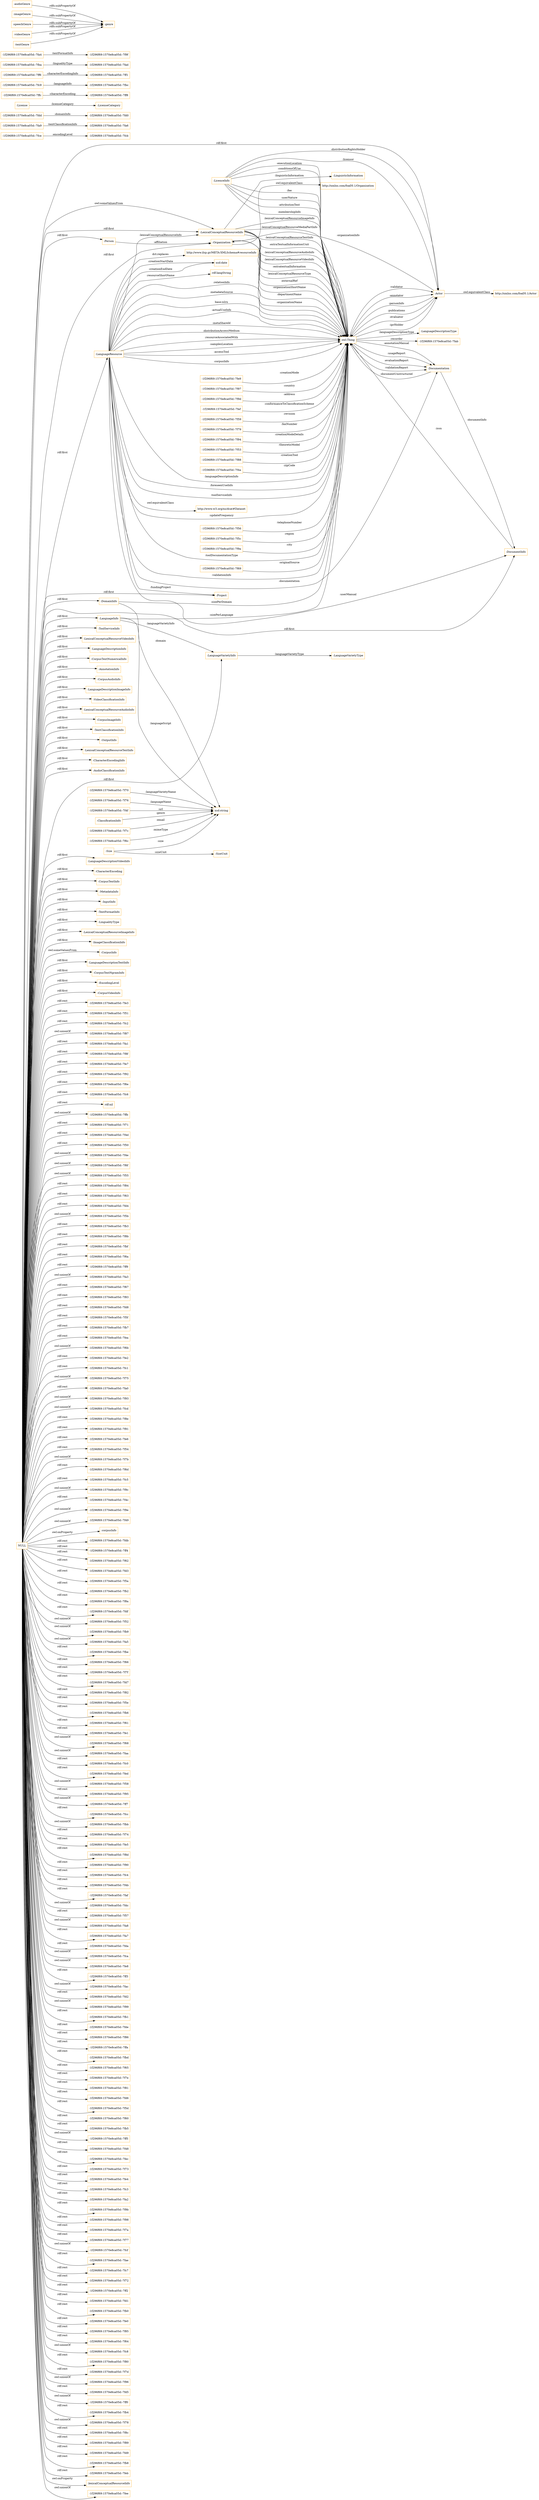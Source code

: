 digraph ar2dtool_diagram { 
rankdir=LR;
size="1501"
node [shape = rectangle, color="orange"]; ":Person" "-1f296f69:1570e8ca05d:-7f56" ":ToolServiceInfo" ":DocumentInfo" ":Actor" ":LexicalConceptualResourceVideoInfo" "-1f296f69:1570e8ca05d:-7f5c" "-1f296f69:1570e8ca05d:-7fab" "-1f296f69:1570e8ca05d:-7fcb" ":LanguageDescriptionInfo" ":CorpusTextNumericalInfo" "-1f296f69:1570e8ca05d:-7f76" "-1f296f69:1570e8ca05d:-7fa6" "-1f296f69:1570e8ca05d:-7fdd" "-1f296f69:1570e8ca05d:-7f4f" ":AnnotationInfo" "http://xmlns.com/foaf/0.1/Actor" ":License" ":CorpusAudioInfo" ":ClassificationInfo" "-1f296f69:1570e8ca05d:-7f9a" "-1f296f69:1570e8ca05d:-7ff8" ":LanguageDescriptionImageInfo" ":VideoClassificationInfo" ":Project" "-1f296f69:1570e8ca05d:-7fbc" ":LanguageDescriptionType" ":LexicalConceptualResourceAudioInfo" ":CorpusImageInfo" ":TextClassificationInfo" ":OutputInfo" "-1f296f69:1570e8ca05d:-7ff6" "-1f296f69:1570e8ca05d:-7f69" ":LicenceInfo" ":LexicalConceptualResourceTextInfo" ":LanguageResource" "-1f296f69:1570e8ca05d:-7ff1" ":Organization" "-1f296f69:1570e8ca05d:-7fd0" ":CharacterEncodingInfo" ":LexicalConceptualResourceInfo" ":AudioClassificationInfo" ":LanguageVarietyInfo" ":LanguageDescriptionVideoInfo" ":CharacterEncoding" ":Size" ":Documentation" ":LanguageVarietyType" "-1f296f69:1570e8ca05d:-7fe9" ":CorpusTextInfo" "http://xmlns.com/foaf/0.1/Organization" ":MetadataInfo" ":InputInfo" "-1f296f69:1570e8ca05d:-7ffc" ":DomainInfo" ":LicenseCategory" ":LanguageInfo" "-1f296f69:1570e8ca05d:-7f97" "-1f296f69:1570e8ca05d:-7f9d" "-1f296f69:1570e8ca05d:-7f4a" ":TextFormatInfo" "-1f296f69:1570e8ca05d:-7f7c" ":LingualityType" "-1f296f69:1570e8ca05d:-7fef" ":LexicalConceptualResourceImageInfo" "-1f296f69:1570e8ca05d:-7fc9" ":ImageClassificationInfo" ":CorpusInfo" "-1f296f69:1570e8ca05d:-7f59" ":LanguageDescriptionTextInfo" "-1f296f69:1570e8ca05d:-7f79" "-1f296f69:1570e8ca05d:-7fba" "-1f296f69:1570e8ca05d:-7fa9" ":CorpusTextNgramInfo" "http://www.w3.org/ns/dcat#Dataset" ":EncodingLevel" ":CorpusVideoInfo" "-1f296f69:1570e8ca05d:-7f6c" "-1f296f69:1570e8ca05d:-7f94" "-1f296f69:1570e8ca05d:-7fce" "-1f296f69:1570e8ca05d:-7f70" "-1f296f69:1570e8ca05d:-7f53" ":SizeUnit" "-1f296f69:1570e8ca05d:-7fad" "-1f296f69:1570e8ca05d:-7f9f" "-1f296f69:1570e8ca05d:-7fa4" "-1f296f69:1570e8ca05d:-7f88" ":LinguisticInformation" ; /*classes style*/
	":Organization" -> "http://xmlns.com/foaf/0.1/Organization" [ label = "owl:equivalentClass" ];
	":audioGenre" -> ":genre" [ label = "rdfs:subPropertyOf" ];
	":imageGenre" -> ":genre" [ label = "rdfs:subPropertyOf" ];
	":speechGenre" -> ":genre" [ label = "rdfs:subPropertyOf" ];
	":videoGenre" -> ":genre" [ label = "rdfs:subPropertyOf" ];
	":textGenre" -> ":genre" [ label = "rdfs:subPropertyOf" ];
	":LanguageResource" -> "http://www.ilsp.gr/META-XMLSchema#resourceInfo" [ label = "dct:replaces" ];
	":LanguageResource" -> "http://www.w3.org/ns/dcat#Dataset" [ label = "owl:equivalentClass" ];
	"NULL" -> "-1f296f69:1570e8ca05d:-7fe3" [ label = "rdf:rest" ];
	"NULL" -> "-1f296f69:1570e8ca05d:-7f51" [ label = "rdf:rest" ];
	"NULL" -> "-1f296f69:1570e8ca05d:-7fc2" [ label = "rdf:rest" ];
	"NULL" -> "-1f296f69:1570e8ca05d:-7f87" [ label = "owl:unionOf" ];
	"NULL" -> "-1f296f69:1570e8ca05d:-7fa1" [ label = "rdf:rest" ];
	"NULL" -> ":DomainInfo" [ label = "rdf:first" ];
	"NULL" -> "-1f296f69:1570e8ca05d:-7f8f" [ label = "rdf:rest" ];
	"NULL" -> "-1f296f69:1570e8ca05d:-7fe7" [ label = "rdf:rest" ];
	"NULL" -> "-1f296f69:1570e8ca05d:-7f92" [ label = "rdf:rest" ];
	"NULL" -> ":CorpusTextNumericalInfo" [ label = "rdf:first" ];
	"NULL" -> "-1f296f69:1570e8ca05d:-7f6e" [ label = "rdf:rest" ];
	"NULL" -> "-1f296f69:1570e8ca05d:-7fc6" [ label = "rdf:rest" ];
	"NULL" -> "rdf:nil" [ label = "rdf:rest" ];
	"NULL" -> "-1f296f69:1570e8ca05d:-7ffb" [ label = "owl:unionOf" ];
	"NULL" -> "-1f296f69:1570e8ca05d:-7f71" [ label = "rdf:rest" ];
	"NULL" -> "-1f296f69:1570e8ca05d:-7f4d" [ label = "rdf:rest" ];
	"NULL" -> "-1f296f69:1570e8ca05d:-7f50" [ label = "rdf:rest" ];
	"NULL" -> "-1f296f69:1570e8ca05d:-7f4e" [ label = "owl:unionOf" ];
	"NULL" -> "-1f296f69:1570e8ca05d:-7f6f" [ label = "owl:unionOf" ];
	"NULL" -> ":CorpusImageInfo" [ label = "rdf:first" ];
	"NULL" -> ":LexicalConceptualResourceVideoInfo" [ label = "rdf:first" ];
	"NULL" -> "-1f296f69:1570e8ca05d:-7f55" [ label = "owl:unionOf" ];
	"NULL" -> "-1f296f69:1570e8ca05d:-7f84" [ label = "rdf:rest" ];
	"NULL" -> "-1f296f69:1570e8ca05d:-7f63" [ label = "rdf:rest" ];
	"NULL" -> "-1f296f69:1570e8ca05d:-7fd4" [ label = "rdf:rest" ];
	"NULL" -> "-1f296f69:1570e8ca05d:-7f5b" [ label = "owl:unionOf" ];
	"NULL" -> "-1f296f69:1570e8ca05d:-7fb3" [ label = "rdf:rest" ];
	"NULL" -> ":Organization" [ label = "rdf:first" ];
	"NULL" -> "-1f296f69:1570e8ca05d:-7f8b" [ label = "rdf:rest" ];
	"NULL" -> "-1f296f69:1570e8ca05d:-7fbf" [ label = "rdf:rest" ];
	"NULL" -> "-1f296f69:1570e8ca05d:-7f6a" [ label = "rdf:rest" ];
	"NULL" -> "-1f296f69:1570e8ca05d:-7ff9" [ label = "rdf:rest" ];
	"NULL" -> "-1f296f69:1570e8ca05d:-7fa3" [ label = "owl:unionOf" ];
	"NULL" -> "-1f296f69:1570e8ca05d:-7f67" [ label = "rdf:rest" ];
	"NULL" -> "-1f296f69:1570e8ca05d:-7f83" [ label = "rdf:rest" ];
	"NULL" -> "-1f296f69:1570e8ca05d:-7fd8" [ label = "rdf:rest" ];
	"NULL" -> "-1f296f69:1570e8ca05d:-7f5f" [ label = "rdf:rest" ];
	"NULL" -> "-1f296f69:1570e8ca05d:-7fb7" [ label = "rdf:rest" ];
	"NULL" -> ":LanguageVarietyInfo" [ label = "rdf:first" ];
	"NULL" -> "-1f296f69:1570e8ca05d:-7fea" [ label = "rdf:rest" ];
	"NULL" -> ":LexicalConceptualResourceImageInfo" [ label = "rdf:first" ];
	"NULL" -> "-1f296f69:1570e8ca05d:-7f6b" [ label = "owl:unionOf" ];
	"NULL" -> "-1f296f69:1570e8ca05d:-7fe2" [ label = "rdf:rest" ];
	"NULL" -> ":CharacterEncodingInfo" [ label = "rdf:first" ];
	"NULL" -> "-1f296f69:1570e8ca05d:-7fc1" [ label = "rdf:rest" ];
	"NULL" -> "-1f296f69:1570e8ca05d:-7f75" [ label = "owl:unionOf" ];
	"NULL" -> "-1f296f69:1570e8ca05d:-7fa0" [ label = "rdf:rest" ];
	"NULL" -> "-1f296f69:1570e8ca05d:-7f93" [ label = "owl:unionOf" ];
	"NULL" -> "-1f296f69:1570e8ca05d:-7fcd" [ label = "owl:unionOf" ];
	"NULL" -> "-1f296f69:1570e8ca05d:-7f8e" [ label = "rdf:rest" ];
	"NULL" -> "-1f296f69:1570e8ca05d:-7f91" [ label = "rdf:rest" ];
	"NULL" -> "-1f296f69:1570e8ca05d:-7fe6" [ label = "rdf:rest" ];
	"NULL" -> "-1f296f69:1570e8ca05d:-7f54" [ label = "rdf:rest" ];
	"NULL" -> "-1f296f69:1570e8ca05d:-7f7b" [ label = "owl:unionOf" ];
	"NULL" -> "-1f296f69:1570e8ca05d:-7f6d" [ label = "rdf:rest" ];
	"NULL" -> "-1f296f69:1570e8ca05d:-7fc5" [ label = "rdf:rest" ];
	"NULL" -> "-1f296f69:1570e8ca05d:-7f9c" [ label = "owl:unionOf" ];
	"NULL" -> "-1f296f69:1570e8ca05d:-7f4c" [ label = "rdf:rest" ];
	"NULL" -> ":ToolServiceInfo" [ label = "rdf:first" ];
	"NULL" -> ":EncodingLevel" [ label = "rdf:first" ];
	"NULL" -> "-1f296f69:1570e8ca05d:-7f9e" [ label = "owl:unionOf" ];
	"NULL" -> "-1f296f69:1570e8ca05d:-7f49" [ label = "owl:unionOf" ];
	"NULL" -> ":corpusInfo" [ label = "owl:onProperty" ];
	"NULL" -> "-1f296f69:1570e8ca05d:-7fdb" [ label = "rdf:rest" ];
	"NULL" -> ":Actor" [ label = "rdf:first" ];
	"NULL" -> "-1f296f69:1570e8ca05d:-7ff4" [ label = "rdf:rest" ];
	"NULL" -> "-1f296f69:1570e8ca05d:-7f62" [ label = "rdf:rest" ];
	"NULL" -> "-1f296f69:1570e8ca05d:-7fd3" [ label = "rdf:rest" ];
	"NULL" -> ":VideoClassificationInfo" [ label = "rdf:first" ];
	"NULL" -> "-1f296f69:1570e8ca05d:-7f5a" [ label = "rdf:rest" ];
	"NULL" -> "-1f296f69:1570e8ca05d:-7fb2" [ label = "rdf:rest" ];
	"NULL" -> ":Person" [ label = "rdf:first" ];
	"NULL" -> ":CorpusAudioInfo" [ label = "rdf:first" ];
	"NULL" -> "-1f296f69:1570e8ca05d:-7f8a" [ label = "rdf:rest" ];
	"NULL" -> "-1f296f69:1570e8ca05d:-7fdf" [ label = "rdf:rest" ];
	"NULL" -> "-1f296f69:1570e8ca05d:-7f52" [ label = "owl:unionOf" ];
	"NULL" -> ":CharacterEncoding" [ label = "rdf:first" ];
	"NULL" -> "-1f296f69:1570e8ca05d:-7fb9" [ label = "owl:unionOf" ];
	"NULL" -> "-1f296f69:1570e8ca05d:-7fa5" [ label = "owl:unionOf" ];
	"NULL" -> "-1f296f69:1570e8ca05d:-7fbe" [ label = "rdf:rest" ];
	"NULL" -> ":AudioClassificationInfo" [ label = "rdf:first" ];
	"NULL" -> "-1f296f69:1570e8ca05d:-7f66" [ label = "rdf:rest" ];
	"NULL" -> "-1f296f69:1570e8ca05d:-7f7f" [ label = "rdf:rest" ];
	"NULL" -> "-1f296f69:1570e8ca05d:-7fd7" [ label = "rdf:rest" ];
	"NULL" -> "-1f296f69:1570e8ca05d:-7f82" [ label = "rdf:rest" ];
	"NULL" -> "-1f296f69:1570e8ca05d:-7f5e" [ label = "rdf:rest" ];
	"NULL" -> "-1f296f69:1570e8ca05d:-7fb6" [ label = "rdf:rest" ];
	"NULL" -> "-1f296f69:1570e8ca05d:-7f61" [ label = "rdf:rest" ];
	"NULL" -> ":TextClassificationInfo" [ label = "rdf:first" ];
	"NULL" -> "-1f296f69:1570e8ca05d:-7fe1" [ label = "rdf:rest" ];
	"NULL" -> "-1f296f69:1570e8ca05d:-7f68" [ label = "owl:unionOf" ];
	"NULL" -> "-1f296f69:1570e8ca05d:-7faa" [ label = "owl:unionOf" ];
	"NULL" -> "-1f296f69:1570e8ca05d:-7fc0" [ label = "rdf:rest" ];
	"NULL" -> ":DocumentInfo" [ label = "rdf:first" ];
	"NULL" -> "-1f296f69:1570e8ca05d:-7fed" [ label = "rdf:rest" ];
	"NULL" -> ":LexicalConceptualResourceTextInfo" [ label = "rdf:first" ];
	"NULL" -> "-1f296f69:1570e8ca05d:-7f58" [ label = "owl:unionOf" ];
	"NULL" -> "-1f296f69:1570e8ca05d:-7f95" [ label = "rdf:rest" ];
	"NULL" -> "-1f296f69:1570e8ca05d:-7ff7" [ label = "owl:unionOf" ];
	"NULL" -> "-1f296f69:1570e8ca05d:-7fcc" [ label = "rdf:rest" ];
	"NULL" -> "-1f296f69:1570e8ca05d:-7fbb" [ label = "owl:unionOf" ];
	"NULL" -> "-1f296f69:1570e8ca05d:-7f74" [ label = "rdf:rest" ];
	"NULL" -> "-1f296f69:1570e8ca05d:-7fe5" [ label = "rdf:rest" ];
	"NULL" -> "-1f296f69:1570e8ca05d:-7f8d" [ label = "rdf:rest" ];
	"NULL" -> ":CorpusInfo" [ label = "owl:someValuesFrom" ];
	"NULL" -> "-1f296f69:1570e8ca05d:-7f90" [ label = "rdf:rest" ];
	"NULL" -> "-1f296f69:1570e8ca05d:-7fc4" [ label = "rdf:rest" ];
	"NULL" -> "-1f296f69:1570e8ca05d:-7f4b" [ label = "rdf:rest" ];
	"NULL" -> ":CorpusTextNgramInfo" [ label = "rdf:first" ];
	"NULL" -> "-1f296f69:1570e8ca05d:-7faf" [ label = "rdf:rest" ];
	"NULL" -> "-1f296f69:1570e8ca05d:-7fdc" [ label = "owl:unionOf" ];
	"NULL" -> "-1f296f69:1570e8ca05d:-7f57" [ label = "rdf:rest" ];
	"NULL" -> "-1f296f69:1570e8ca05d:-7fa8" [ label = "owl:unionOf" ];
	"NULL" -> "-1f296f69:1570e8ca05d:-7fa7" [ label = "rdf:rest" ];
	"NULL" -> "-1f296f69:1570e8ca05d:-7fda" [ label = "rdf:rest" ];
	"NULL" -> "-1f296f69:1570e8ca05d:-7fca" [ label = "owl:unionOf" ];
	"NULL" -> "-1f296f69:1570e8ca05d:-7fe8" [ label = "owl:unionOf" ];
	"NULL" -> "-1f296f69:1570e8ca05d:-7ff3" [ label = "rdf:rest" ];
	"NULL" -> "-1f296f69:1570e8ca05d:-7fac" [ label = "owl:unionOf" ];
	"NULL" -> "-1f296f69:1570e8ca05d:-7fd2" [ label = "rdf:rest" ];
	"NULL" -> "-1f296f69:1570e8ca05d:-7f99" [ label = "owl:unionOf" ];
	"NULL" -> "-1f296f69:1570e8ca05d:-7fb1" [ label = "rdf:rest" ];
	"NULL" -> "-1f296f69:1570e8ca05d:-7fde" [ label = "rdf:rest" ];
	"NULL" -> "-1f296f69:1570e8ca05d:-7f86" [ label = "rdf:rest" ];
	"NULL" -> "-1f296f69:1570e8ca05d:-7ffa" [ label = "rdf:rest" ];
	"NULL" -> "-1f296f69:1570e8ca05d:-7fbd" [ label = "rdf:rest" ];
	"NULL" -> "-1f296f69:1570e8ca05d:-7f65" [ label = "rdf:rest" ];
	"NULL" -> "-1f296f69:1570e8ca05d:-7f7e" [ label = "rdf:rest" ];
	"NULL" -> "-1f296f69:1570e8ca05d:-7f81" [ label = "rdf:rest" ];
	"NULL" -> "-1f296f69:1570e8ca05d:-7fd6" [ label = "rdf:rest" ];
	"NULL" -> ":CorpusTextInfo" [ label = "rdf:first" ];
	"NULL" -> "-1f296f69:1570e8ca05d:-7f5d" [ label = "rdf:rest" ];
	"NULL" -> ":LanguageDescriptionInfo" [ label = "rdf:first" ];
	"NULL" -> "-1f296f69:1570e8ca05d:-7f60" [ label = "rdf:rest" ];
	"NULL" -> "-1f296f69:1570e8ca05d:-7fb5" [ label = "rdf:rest" ];
	"NULL" -> ":AnnotationInfo" [ label = "rdf:first" ];
	"NULL" -> "-1f296f69:1570e8ca05d:-7ff5" [ label = "owl:unionOf" ];
	"NULL" -> ":LexicalConceptualResourceInfo" [ label = "owl:someValuesFrom" ];
	"NULL" -> ":TextFormatInfo" [ label = "rdf:first" ];
	"NULL" -> "-1f296f69:1570e8ca05d:-7f48" [ label = "rdf:rest" ];
	"NULL" -> ":Project" [ label = "rdf:first" ];
	"NULL" -> ":MetadataInfo" [ label = "rdf:first" ];
	"NULL" -> "-1f296f69:1570e8ca05d:-7fec" [ label = "rdf:rest" ];
	"NULL" -> ":LanguageInfo" [ label = "rdf:first" ];
	"NULL" -> ":LexicalConceptualResourceAudioInfo" [ label = "rdf:first" ];
	"NULL" -> "-1f296f69:1570e8ca05d:-7f73" [ label = "rdf:rest" ];
	"NULL" -> "-1f296f69:1570e8ca05d:-7fe4" [ label = "rdf:rest" ];
	"NULL" -> "-1f296f69:1570e8ca05d:-7fc3" [ label = "rdf:rest" ];
	"NULL" -> "-1f296f69:1570e8ca05d:-7fa2" [ label = "rdf:rest" ];
	"NULL" -> "-1f296f69:1570e8ca05d:-7f9b" [ label = "rdf:rest" ];
	"NULL" -> "-1f296f69:1570e8ca05d:-7f98" [ label = "rdf:rest" ];
	"NULL" -> "-1f296f69:1570e8ca05d:-7f7a" [ label = "rdf:rest" ];
	"NULL" -> ":OutputInfo" [ label = "rdf:first" ];
	"NULL" -> "-1f296f69:1570e8ca05d:-7f77" [ label = "rdf:rest" ];
	"NULL" -> "-1f296f69:1570e8ca05d:-7fcf" [ label = "owl:unionOf" ];
	"NULL" -> "-1f296f69:1570e8ca05d:-7fae" [ label = "rdf:rest" ];
	"NULL" -> "-1f296f69:1570e8ca05d:-7fc7" [ label = "rdf:rest" ];
	"NULL" -> "-1f296f69:1570e8ca05d:-7f72" [ label = "rdf:rest" ];
	"NULL" -> ":CorpusVideoInfo" [ label = "rdf:first" ];
	"NULL" -> "-1f296f69:1570e8ca05d:-7ff2" [ label = "rdf:rest" ];
	"NULL" -> ":LanguageDescriptionTextInfo" [ label = "rdf:first" ];
	"NULL" -> "-1f296f69:1570e8ca05d:-7fd1" [ label = "rdf:rest" ];
	"NULL" -> "-1f296f69:1570e8ca05d:-7fb0" [ label = "rdf:rest" ];
	"NULL" -> ":LanguageResource" [ label = "rdf:first" ];
	"NULL" -> "-1f296f69:1570e8ca05d:-7fe0" [ label = "rdf:rest" ];
	"NULL" -> "-1f296f69:1570e8ca05d:-7f85" [ label = "rdf:rest" ];
	"NULL" -> "-1f296f69:1570e8ca05d:-7f64" [ label = "rdf:rest" ];
	"NULL" -> "-1f296f69:1570e8ca05d:-7fc8" [ label = "owl:unionOf" ];
	"NULL" -> "-1f296f69:1570e8ca05d:-7f80" [ label = "rdf:rest" ];
	"NULL" -> "-1f296f69:1570e8ca05d:-7f7d" [ label = "rdf:rest" ];
	"NULL" -> "-1f296f69:1570e8ca05d:-7f96" [ label = "owl:unionOf" ];
	"NULL" -> ":LexicalConceptualResourceInfo" [ label = "rdf:first" ];
	"NULL" -> "-1f296f69:1570e8ca05d:-7fd5" [ label = "rdf:rest" ];
	"NULL" -> "-1f296f69:1570e8ca05d:-7ff0" [ label = "owl:unionOf" ];
	"NULL" -> "-1f296f69:1570e8ca05d:-7fb4" [ label = "rdf:rest" ];
	"NULL" -> "-1f296f69:1570e8ca05d:-7f78" [ label = "owl:unionOf" ];
	"NULL" -> ":LanguageDescriptionVideoInfo" [ label = "rdf:first" ];
	"NULL" -> ":ImageClassificationInfo" [ label = "rdf:first" ];
	"NULL" -> "-1f296f69:1570e8ca05d:-7f8c" [ label = "rdf:rest" ];
	"NULL" -> "-1f296f69:1570e8ca05d:-7f89" [ label = "rdf:rest" ];
	"NULL" -> ":InputInfo" [ label = "rdf:first" ];
	"NULL" -> ":LingualityType" [ label = "rdf:first" ];
	"NULL" -> "-1f296f69:1570e8ca05d:-7fd9" [ label = "rdf:rest" ];
	"NULL" -> "-1f296f69:1570e8ca05d:-7fb8" [ label = "rdf:rest" ];
	"NULL" -> "-1f296f69:1570e8ca05d:-7feb" [ label = "rdf:rest" ];
	"NULL" -> ":lexicalConceptualResourceInfo" [ label = "owl:onProperty" ];
	"NULL" -> "-1f296f69:1570e8ca05d:-7fee" [ label = "owl:unionOf" ];
	"NULL" -> ":LanguageDescriptionImageInfo" [ label = "rdf:first" ];
	":Actor" -> "http://xmlns.com/foaf/0.1/Actor" [ label = "owl:equivalentClass" ];
	"-1f296f69:1570e8ca05d:-7f69" -> "owl:Thing" [ label = ":originalSource" ];
	":LanguageResource" -> ":DocumentInfo" [ label = ":userManual" ];
	"owl:Thing" -> ":Documentation" [ label = ":annotationManual" ];
	":LanguageResource" -> "owl:Thing" [ label = ":validationInfo" ];
	":LanguageResource" -> "owl:Thing" [ label = ":relationInfo" ];
	":LanguageResource" -> "xsd:date" [ label = ":creationStartDate" ];
	"owl:Thing" -> ":Actor" [ label = ":evaluator" ];
	":LanguageResource" -> "owl:Thing" [ label = ":metadataSource" ];
	"-1f296f69:1570e8ca05d:-7ffc" -> "-1f296f69:1570e8ca05d:-7ff8" [ label = ":characterEncoding" ];
	":Organization" -> "owl:Thing" [ label = ":departmentName" ];
	":Actor" -> ":Organization" [ label = ":organizationInfo" ];
	"owl:Thing" -> ":LanguageDescriptionType" [ label = ":languageDescriptionType" ];
	":LexicalConceptualResourceInfo" -> "owl:Thing" [ label = ":extraTextualInformationUnit" ];
	":LanguageResource" -> "owl:Thing" [ label = "base:islrn" ];
	":LanguageResource" -> "owl:Thing" [ label = ":toolDocumentationType" ];
	":Size" -> ":SizeUnit" [ label = ":sizeUnit" ];
	":License" -> ":LicenseCategory" [ label = ":licenseCategory" ];
	"owl:Thing" -> ":Actor" [ label = ":iprHolder" ];
	"-1f296f69:1570e8ca05d:-7f76" -> "xsd:string" [ label = ":languageName" ];
	"-1f296f69:1570e8ca05d:-7fc9" -> "-1f296f69:1570e8ca05d:-7fbc" [ label = ":languageInfo" ];
	"-1f296f69:1570e8ca05d:-7f94" -> "owl:Thing" [ label = ":creationModeDetails" ];
	":LanguageResource" -> "rdf:langString" [ label = ":resourceShortName" ];
	":LanguageResource" -> "owl:Thing" [ label = ":actualUseInfo" ];
	"-1f296f69:1570e8ca05d:-7fa9" -> "-1f296f69:1570e8ca05d:-7fa6" [ label = ":textClassificationInfo" ];
	"owl:Thing" -> ":Actor" [ label = ":annotator" ];
	"-1f296f69:1570e8ca05d:-7fdd" -> "-1f296f69:1570e8ca05d:-7fd0" [ label = ":domainInfo" ];
	":LexicalConceptualResourceInfo" -> "owl:Thing" [ label = ":lexicalConceptualResourceAudioInfo" ];
	":LexicalConceptualResourceInfo" -> "owl:Thing" [ label = ":lexicalConceptualResourceVideoInfo" ];
	":LanguageResource" -> "xsd:date" [ label = ":creationEndDate" ];
	":Actor" -> "owl:Thing" [ label = ":personInfo" ];
	":Actor" -> "owl:Thing" [ label = ":publications" ];
	"-1f296f69:1570e8ca05d:-7fa4" -> "-1f296f69:1570e8ca05d:-7f9f" [ label = ":textFormatInfo" ];
	"owl:Thing" -> ":Documentation" [ label = ":usageReport" ];
	":LanguageResource" -> "owl:Thing" [ label = ":metaShareId" ];
	":LanguageResource" -> "owl:Thing" [ label = ":distributionAccessMedium" ];
	":LanguageResource" -> "owl:Thing" [ label = ":resourceAssociatedWith" ];
	":LanguageInfo" -> ":LanguageVarietyInfo" [ label = ":languageVarietyInfo" ];
	":LicenceInfo" -> ":Actor" [ label = ":licensor" ];
	":LanguageResource" -> "owl:Thing" [ label = ":samplesLocation" ];
	"-1f296f69:1570e8ca05d:-7f9d" -> "owl:Thing" [ label = ":address" ];
	"-1f296f69:1570e8ca05d:-7ff6" -> "-1f296f69:1570e8ca05d:-7ff1" [ label = ":characterEncodingInfo" ];
	"-1f296f69:1570e8ca05d:-7f4a" -> "owl:Thing" [ label = ":zipCode" ];
	":Size" -> "xsd:string" [ label = ":size" ];
	":LexicalConceptualResourceInfo" -> "owl:Thing" [ label = ":extratextualInformation" ];
	"-1f296f69:1570e8ca05d:-7f9a" -> "owl:Thing" [ label = ":city" ];
	":LanguageResource" -> "owl:Thing" [ label = ":accessTool" ];
	":LicenceInfo" -> "owl:Thing" [ label = ":conditionsOfUse" ];
	":LicenceInfo" -> "owl:Thing" [ label = ":fee" ];
	":LexicalConceptualResourceInfo" -> "owl:Thing" [ label = ":lexicalConceptualResourceType" ];
	":Organization" -> "owl:Thing" [ label = ":organizationName" ];
	":LanguageResource" -> ":Documentation" [ label = ":documentation" ];
	":LicenceInfo" -> "owl:Thing" [ label = ":userNature" ];
	":LicenceInfo" -> ":Actor" [ label = ":distributionRightsHolder" ];
	":LexicalConceptualResourceInfo" -> "owl:Thing" [ label = ":externalRef" ];
	":LanguageResource" -> "owl:Thing" [ label = ":corpusInfo" ];
	"-1f296f69:1570e8ca05d:-7f7c" -> "xsd:string" [ label = ":email" ];
	":LanguageResource" -> "owl:Thing" [ label = ":languageDescriptionInfo" ];
	"-1f296f69:1570e8ca05d:-7f53" -> "owl:Thing" [ label = ":theoreticModel" ];
	":LicenceInfo" -> "owl:Thing" [ label = ":attributionText" ];
	":Documentation" -> ":DocumentInfo" [ label = ":documentInfo" ];
	"-1f296f69:1570e8ca05d:-7fba" -> "-1f296f69:1570e8ca05d:-7fad" [ label = ":lingualityType" ];
	"-1f296f69:1570e8ca05d:-7f79" -> "owl:Thing" [ label = ":faxNumber" ];
	"-1f296f69:1570e8ca05d:-7fef" -> "owl:Thing" [ label = ":conformanceToClassificationScheme" ];
	":Documentation" -> "owl:Thing" [ label = ":documentUnstructured" ];
	"-1f296f69:1570e8ca05d:-7fce" -> "-1f296f69:1570e8ca05d:-7fcb" [ label = ":encodingLevel" ];
	":LanguageResource" -> ":LexicalConceptualResourceInfo" [ label = ":lexicalConceptualResourceInfo" ];
	"owl:Thing" -> ":Actor" [ label = ":validator" ];
	"-1f296f69:1570e8ca05d:-7fe9" -> "owl:Thing" [ label = ":creationMode" ];
	"owl:Thing" -> "-1f296f69:1570e8ca05d:-7fab" [ label = ":recorder" ];
	":ClassificationInfo" -> "xsd:string" [ label = ":genre" ];
	"-1f296f69:1570e8ca05d:-7f5c" -> "owl:Thing" [ label = ":region" ];
	"-1f296f69:1570e8ca05d:-7f97" -> "owl:Thing" [ label = ":country" ];
	":LexicalConceptualResourceInfo" -> "owl:Thing" [ label = ":lexicalConceptualResourceImageInfo" ];
	"-1f296f69:1570e8ca05d:-7f70" -> "xsd:string" [ label = ":languageVarietyName" ];
	":Person" -> ":Organization" [ label = ":affiliation" ];
	"owl:Thing" -> ":Documentation" [ label = ":evaluationReport" ];
	"owl:Thing" -> ":Documentation" [ label = ":validationReport" ];
	":LexicalConceptualResourceInfo" -> "owl:Thing" [ label = ":lexicalConceptualResourceMediaPartInfo" ];
	"-1f296f69:1570e8ca05d:-7f6c" -> "xsd:string" [ label = ":mimeType" ];
	":LicenceInfo" -> "owl:Thing" [ label = ":membershipInfo" ];
	":DomainInfo" -> "xsd:string" [ label = ":domain" ];
	":LanguageVarietyInfo" -> ":LanguageVarietyType" [ label = ":languageVarietyType" ];
	"-1f296f69:1570e8ca05d:-7f59" -> "owl:Thing" [ label = ":revision" ];
	":LanguageResource" -> "owl:Thing" [ label = ":foreseenUseInfo" ];
	":LanguageResource" -> "owl:Thing" [ label = ":toolServiceInfo" ];
	":LanguageResource" -> "owl:Thing" [ label = ":updateFrequency" ];
	"-1f296f69:1570e8ca05d:-7f88" -> "owl:Thing" [ label = ":creationTool" ];
	":LanguageInfo" -> "xsd:string" [ label = ":languageScript" ];
	":LexicalConceptualResourceInfo" -> ":LinguisticInformation" [ label = ":linguisticInformation" ];
	":LicenceInfo" -> "owl:Thing" [ label = ":executionLocation" ];
	"-1f296f69:1570e8ca05d:-7f4f" -> "xsd:string" [ label = ":url" ];
	":LexicalConceptualResourceInfo" -> "owl:Thing" [ label = ":lexicalConceptualResourceTextInfo" ];
	":LanguageInfo" -> "owl:Thing" [ label = ":sizePerLanguage" ];
	":LanguageResource" -> ":Project" [ label = ":fundingProject" ];
	"-1f296f69:1570e8ca05d:-7f56" -> "owl:Thing" [ label = ":telephoneNumber" ];
	":DocumentInfo" -> "owl:Thing" [ label = ":issn" ];
	":Organization" -> "owl:Thing" [ label = ":organizationShortName" ];
	":DomainInfo" -> "owl:Thing" [ label = ":sizePerDomain" ];

}
